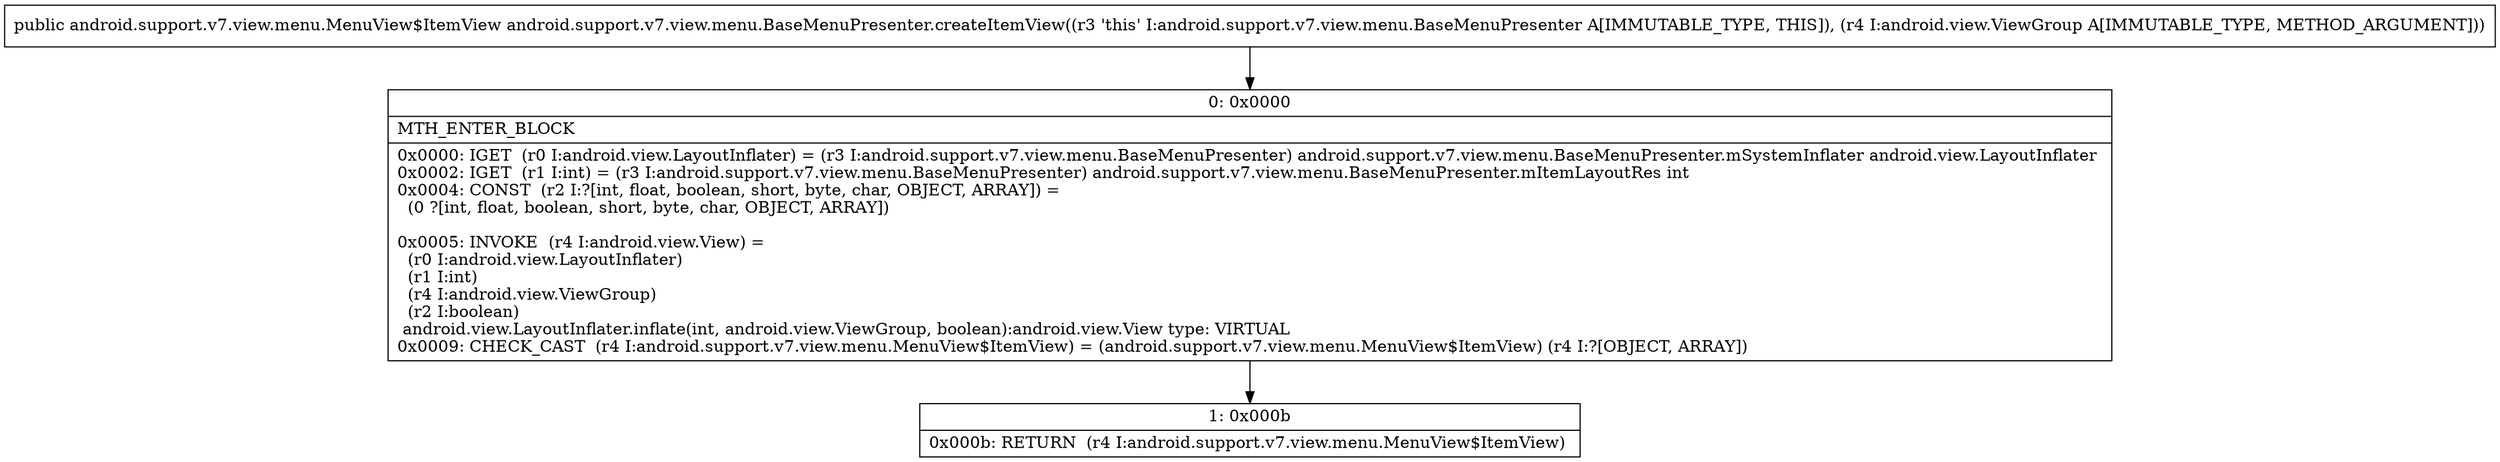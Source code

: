 digraph "CFG forandroid.support.v7.view.menu.BaseMenuPresenter.createItemView(Landroid\/view\/ViewGroup;)Landroid\/support\/v7\/view\/menu\/MenuView$ItemView;" {
Node_0 [shape=record,label="{0\:\ 0x0000|MTH_ENTER_BLOCK\l|0x0000: IGET  (r0 I:android.view.LayoutInflater) = (r3 I:android.support.v7.view.menu.BaseMenuPresenter) android.support.v7.view.menu.BaseMenuPresenter.mSystemInflater android.view.LayoutInflater \l0x0002: IGET  (r1 I:int) = (r3 I:android.support.v7.view.menu.BaseMenuPresenter) android.support.v7.view.menu.BaseMenuPresenter.mItemLayoutRes int \l0x0004: CONST  (r2 I:?[int, float, boolean, short, byte, char, OBJECT, ARRAY]) = \l  (0 ?[int, float, boolean, short, byte, char, OBJECT, ARRAY])\l \l0x0005: INVOKE  (r4 I:android.view.View) = \l  (r0 I:android.view.LayoutInflater)\l  (r1 I:int)\l  (r4 I:android.view.ViewGroup)\l  (r2 I:boolean)\l android.view.LayoutInflater.inflate(int, android.view.ViewGroup, boolean):android.view.View type: VIRTUAL \l0x0009: CHECK_CAST  (r4 I:android.support.v7.view.menu.MenuView$ItemView) = (android.support.v7.view.menu.MenuView$ItemView) (r4 I:?[OBJECT, ARRAY]) \l}"];
Node_1 [shape=record,label="{1\:\ 0x000b|0x000b: RETURN  (r4 I:android.support.v7.view.menu.MenuView$ItemView) \l}"];
MethodNode[shape=record,label="{public android.support.v7.view.menu.MenuView$ItemView android.support.v7.view.menu.BaseMenuPresenter.createItemView((r3 'this' I:android.support.v7.view.menu.BaseMenuPresenter A[IMMUTABLE_TYPE, THIS]), (r4 I:android.view.ViewGroup A[IMMUTABLE_TYPE, METHOD_ARGUMENT])) }"];
MethodNode -> Node_0;
Node_0 -> Node_1;
}


